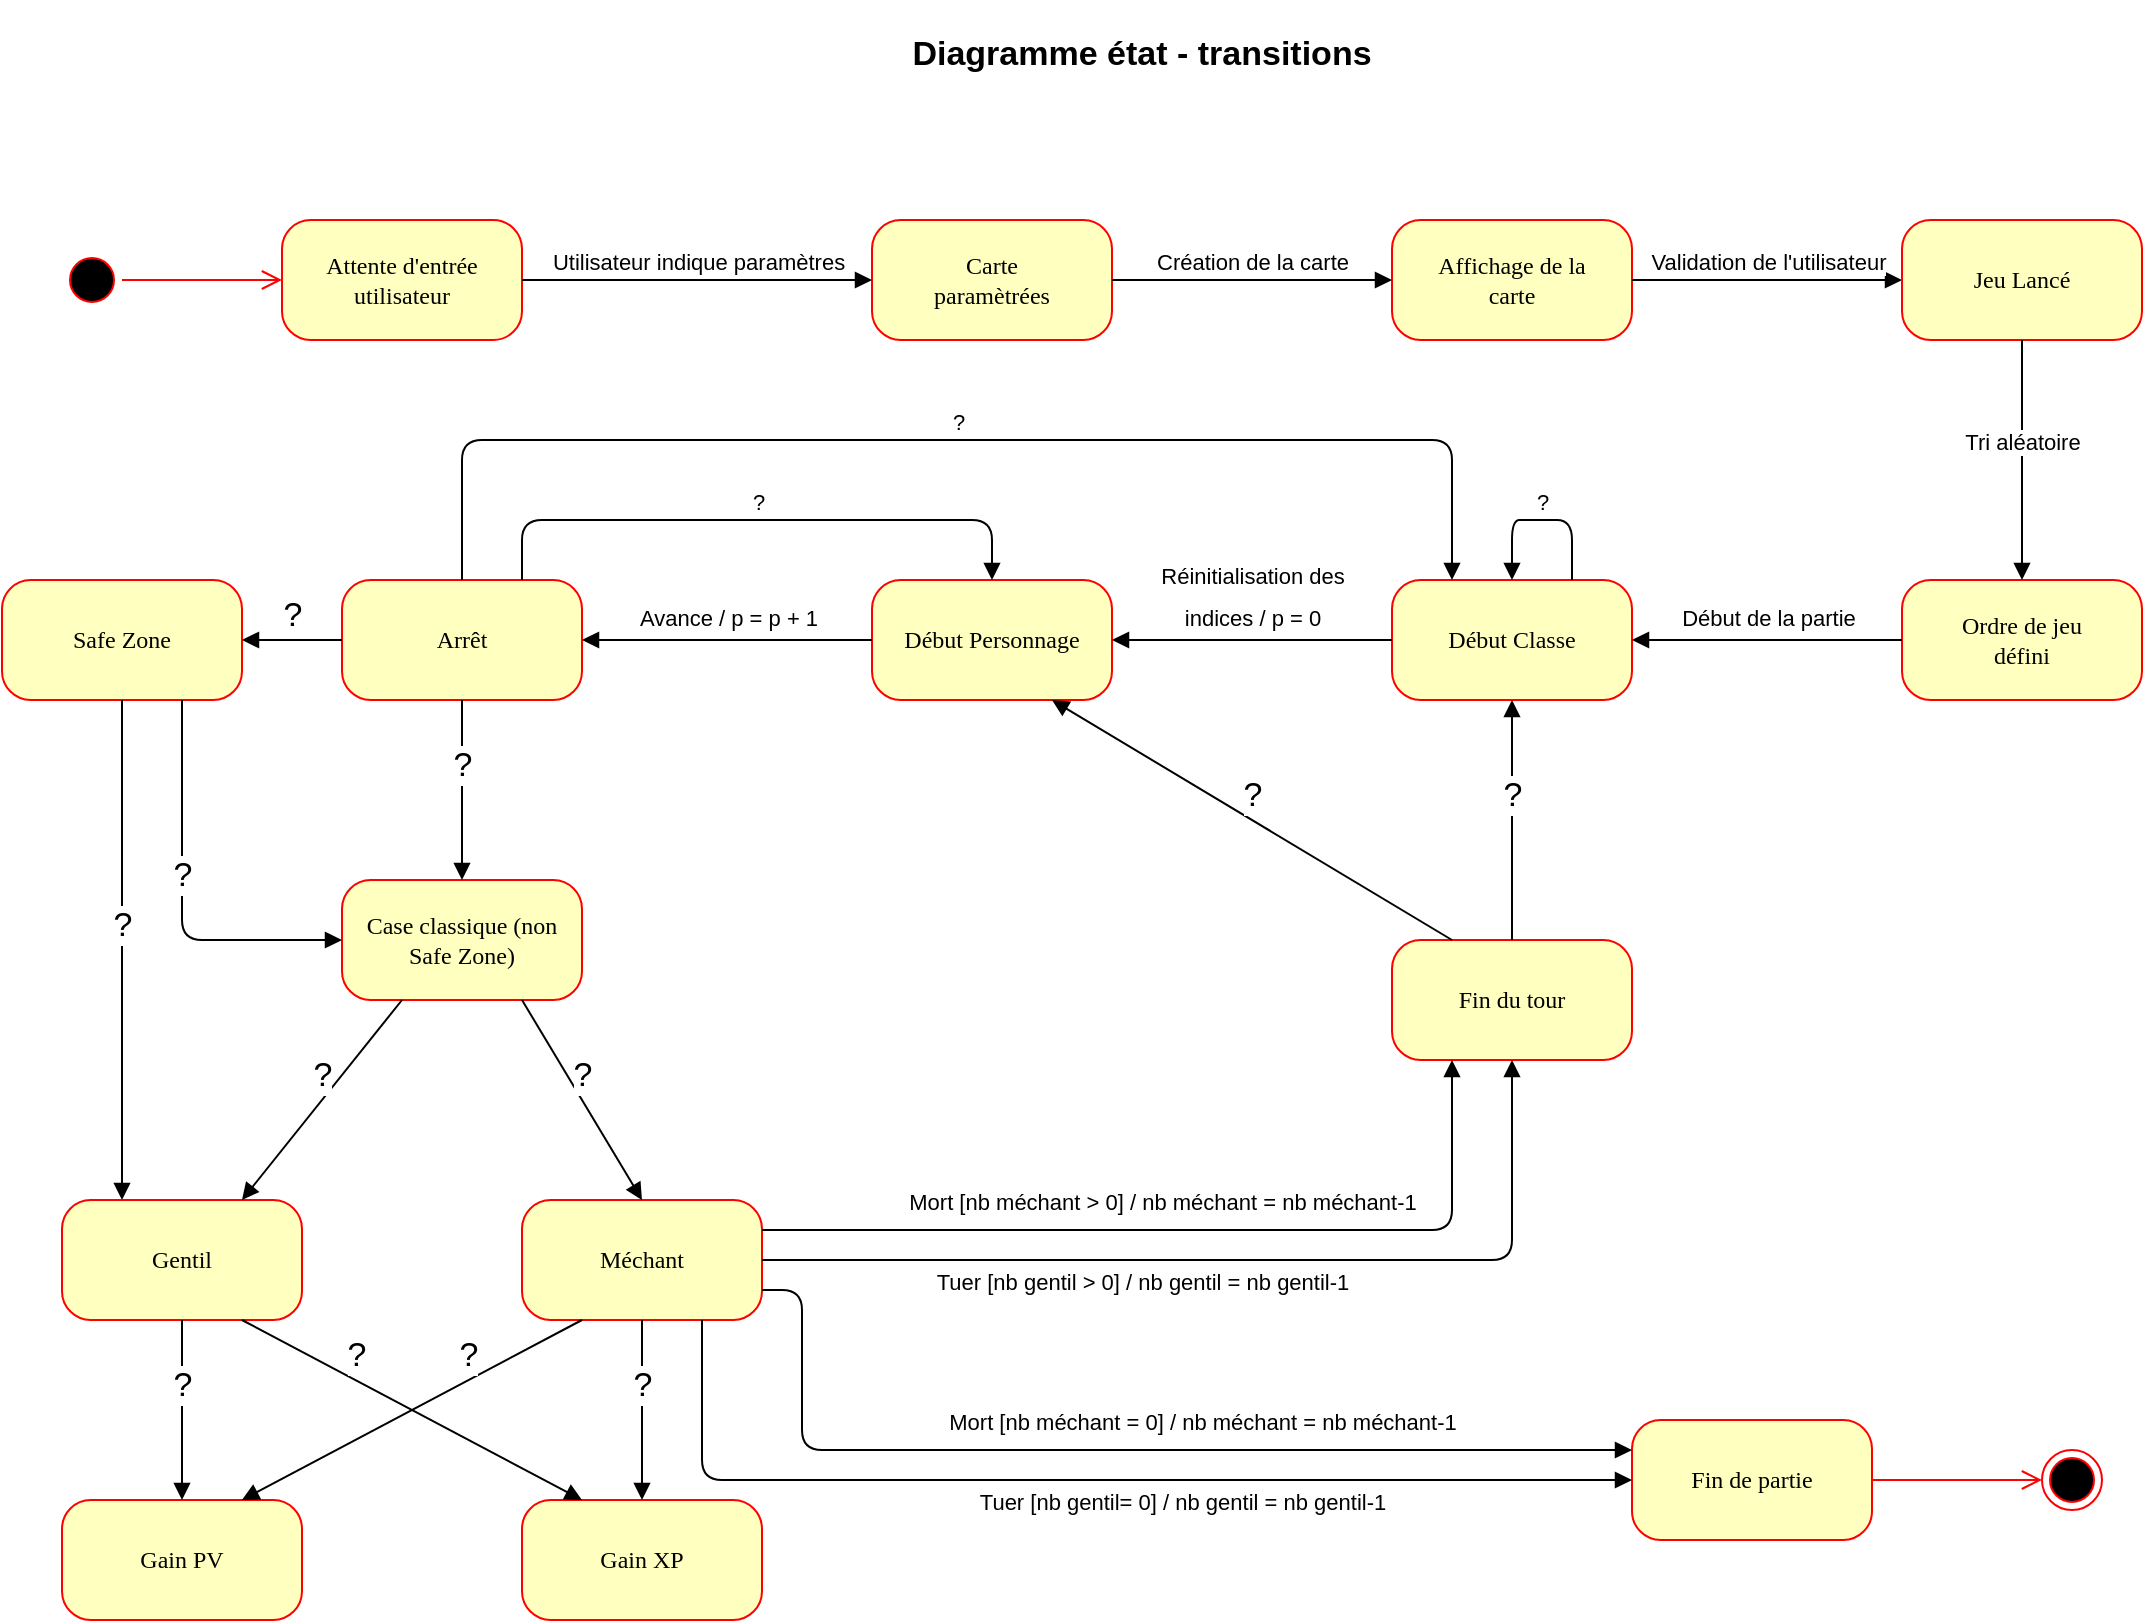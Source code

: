 <mxfile version="12.1.0" type="device" pages="1"><diagram name="Page-1" id="58cdce13-f638-feb5-8d6f-7d28b1aa9fa0"><mxGraphModel dx="1463" dy="721" grid="1" gridSize="10" guides="1" tooltips="1" connect="1" arrows="1" fold="1" page="1" pageScale="1" pageWidth="1100" pageHeight="850" background="#ffffff" math="0" shadow="0"><root><mxCell id="0"/><mxCell id="1" parent="0"/><mxCell id="382b91b5511bd0f7-1" value="" style="ellipse;html=1;shape=startState;fillColor=#000000;strokeColor=#ff0000;rounded=1;shadow=0;comic=0;labelBackgroundColor=none;fontFamily=Verdana;fontSize=12;fontColor=#000000;align=center;direction=south;" parent="1" vertex="1"><mxGeometry x="40" y="145" width="30" height="30" as="geometry"/></mxCell><mxCell id="382b91b5511bd0f7-6" value="Attente d'entrée utilisateur" style="rounded=1;whiteSpace=wrap;html=1;arcSize=24;fillColor=#ffffc0;strokeColor=#ff0000;shadow=0;comic=0;labelBackgroundColor=none;fontFamily=Verdana;fontSize=12;fontColor=#000000;align=center;" parent="1" vertex="1"><mxGeometry x="150" y="130" width="120" height="60" as="geometry"/></mxCell><mxCell id="382b91b5511bd0f7-7" value="&lt;div&gt;Carte &lt;br&gt;&lt;/div&gt;&lt;div&gt;paramètrées&lt;/div&gt;" style="rounded=1;whiteSpace=wrap;html=1;arcSize=24;fillColor=#ffffc0;strokeColor=#ff0000;shadow=0;comic=0;labelBackgroundColor=none;fontFamily=Verdana;fontSize=12;fontColor=#000000;align=center;" parent="1" vertex="1"><mxGeometry x="445" y="130" width="120" height="60" as="geometry"/></mxCell><mxCell id="382b91b5511bd0f7-9" value="&lt;div&gt;Affichage de la&lt;/div&gt;&lt;div&gt;carte&lt;br&gt;&lt;/div&gt;" style="rounded=1;whiteSpace=wrap;html=1;arcSize=24;fillColor=#ffffc0;strokeColor=#ff0000;shadow=0;comic=0;labelBackgroundColor=none;fontFamily=Verdana;fontSize=12;fontColor=#000000;align=center;" parent="1" vertex="1"><mxGeometry x="705" y="130" width="120" height="60" as="geometry"/></mxCell><mxCell id="382b91b5511bd0f7-10" value="Case classique (non Safe Zone)" style="rounded=1;whiteSpace=wrap;html=1;arcSize=24;fillColor=#ffffc0;strokeColor=#ff0000;shadow=0;comic=0;labelBackgroundColor=none;fontFamily=Verdana;fontSize=12;fontColor=#000000;align=center;" parent="1" vertex="1"><mxGeometry x="180" y="460" width="120" height="60" as="geometry"/></mxCell><mxCell id="2a3bc250acf0617d-9" style="edgeStyle=orthogonalEdgeStyle;html=1;labelBackgroundColor=none;endArrow=open;endSize=8;strokeColor=#ff0000;fontFamily=Verdana;fontSize=12;align=left;" parent="1" source="382b91b5511bd0f7-1" target="382b91b5511bd0f7-6" edge="1"><mxGeometry relative="1" as="geometry"/></mxCell><mxCell id="XSdmtjCTGofV4WeXrLUy-1" value="Validation de l'utilisateur" style="html=1;verticalAlign=bottom;endArrow=block;entryX=0;entryY=0.5;entryDx=0;entryDy=0;exitX=1;exitY=0.5;exitDx=0;exitDy=0;" parent="1" source="382b91b5511bd0f7-9" target="XSdmtjCTGofV4WeXrLUy-7" edge="1"><mxGeometry width="80" relative="1" as="geometry"><mxPoint x="850" y="160" as="sourcePoint"/><mxPoint x="930" y="160" as="targetPoint"/></mxGeometry></mxCell><mxCell id="XSdmtjCTGofV4WeXrLUy-2" value="Utilisateur indique paramètres" style="html=1;verticalAlign=bottom;endArrow=block;exitX=1;exitY=0.5;exitDx=0;exitDy=0;entryX=0;entryY=0.5;entryDx=0;entryDy=0;" parent="1" source="382b91b5511bd0f7-6" target="382b91b5511bd0f7-7" edge="1"><mxGeometry width="80" relative="1" as="geometry"><mxPoint x="280" y="160" as="sourcePoint"/><mxPoint x="360" y="160" as="targetPoint"/></mxGeometry></mxCell><mxCell id="XSdmtjCTGofV4WeXrLUy-3" value="&lt;div&gt;Création de la carte&lt;/div&gt;" style="html=1;verticalAlign=bottom;endArrow=block;entryX=0;entryY=0.5;entryDx=0;entryDy=0;exitX=1;exitY=0.5;exitDx=0;exitDy=0;" parent="1" source="382b91b5511bd0f7-7" target="382b91b5511bd0f7-9" edge="1"><mxGeometry width="80" relative="1" as="geometry"><mxPoint x="595" y="160" as="sourcePoint"/><mxPoint x="675" y="160" as="targetPoint"/></mxGeometry></mxCell><mxCell id="XSdmtjCTGofV4WeXrLUy-5" value="Diagramme état - transitions" style="text;align=center;fontStyle=1;verticalAlign=middle;spacingLeft=3;spacingRight=3;strokeColor=none;rotatable=0;points=[[0,0.5],[1,0.5]];portConstraint=eastwest;fontSize=17;" parent="1" vertex="1"><mxGeometry x="445" y="20" width="270" height="50" as="geometry"/></mxCell><mxCell id="XSdmtjCTGofV4WeXrLUy-7" value="Jeu Lancé" style="rounded=1;whiteSpace=wrap;html=1;arcSize=24;fillColor=#ffffc0;strokeColor=#ff0000;shadow=0;comic=0;labelBackgroundColor=none;fontFamily=Verdana;fontSize=12;fontColor=#000000;align=center;" parent="1" vertex="1"><mxGeometry x="960" y="130" width="120" height="60" as="geometry"/></mxCell><mxCell id="XSdmtjCTGofV4WeXrLUy-9" value="&lt;div&gt;Ordre de jeu &lt;br&gt;&lt;/div&gt;&lt;div&gt;défini&lt;/div&gt;" style="rounded=1;whiteSpace=wrap;html=1;arcSize=24;fillColor=#ffffc0;strokeColor=#ff0000;shadow=0;comic=0;labelBackgroundColor=none;fontFamily=Verdana;fontSize=12;fontColor=#000000;align=center;" parent="1" vertex="1"><mxGeometry x="960" y="310" width="120" height="60" as="geometry"/></mxCell><mxCell id="XSdmtjCTGofV4WeXrLUy-10" value="&lt;div style=&quot;font-size: 11px&quot;&gt;Tri aléatoire&lt;/div&gt;" style="html=1;verticalAlign=bottom;endArrow=block;fontSize=17;entryX=0.5;entryY=0;entryDx=0;entryDy=0;exitX=0.5;exitY=1;exitDx=0;exitDy=0;" parent="1" source="XSdmtjCTGofV4WeXrLUy-7" target="XSdmtjCTGofV4WeXrLUy-9" edge="1"><mxGeometry width="80" relative="1" as="geometry"><mxPoint x="1000" y="230" as="sourcePoint"/><mxPoint x="1080" y="230" as="targetPoint"/></mxGeometry></mxCell><mxCell id="XSdmtjCTGofV4WeXrLUy-11" value="Début Classe" style="rounded=1;whiteSpace=wrap;html=1;arcSize=24;fillColor=#ffffc0;strokeColor=#ff0000;shadow=0;comic=0;labelBackgroundColor=none;fontFamily=Verdana;fontSize=12;fontColor=#000000;align=center;" parent="1" vertex="1"><mxGeometry x="705" y="310" width="120" height="60" as="geometry"/></mxCell><mxCell id="XSdmtjCTGofV4WeXrLUy-12" value="&lt;font style=&quot;font-size: 11px&quot;&gt;Début de la partie&lt;/font&gt;" style="html=1;verticalAlign=bottom;endArrow=block;fontSize=17;entryX=1;entryY=0.5;entryDx=0;entryDy=0;exitX=0;exitY=0.5;exitDx=0;exitDy=0;" parent="1" source="XSdmtjCTGofV4WeXrLUy-9" target="XSdmtjCTGofV4WeXrLUy-11" edge="1"><mxGeometry width="80" relative="1" as="geometry"><mxPoint x="860" y="340" as="sourcePoint"/><mxPoint x="940" y="340" as="targetPoint"/></mxGeometry></mxCell><mxCell id="XSdmtjCTGofV4WeXrLUy-14" value="&lt;div&gt;Début Personnage&lt;/div&gt;" style="rounded=1;whiteSpace=wrap;html=1;arcSize=24;fillColor=#ffffc0;strokeColor=#ff0000;shadow=0;comic=0;labelBackgroundColor=none;fontFamily=Verdana;fontSize=12;fontColor=#000000;align=center;" parent="1" vertex="1"><mxGeometry x="445" y="310" width="120" height="60" as="geometry"/></mxCell><mxCell id="XSdmtjCTGofV4WeXrLUy-15" value="&lt;font style=&quot;font-size: 11px&quot;&gt;Réinitialisation des &lt;br&gt;indices / p = 0&lt;/font&gt;" style="html=1;verticalAlign=bottom;endArrow=block;fontSize=17;entryX=1;entryY=0.5;entryDx=0;entryDy=0;exitX=0;exitY=0.5;exitDx=0;exitDy=0;" parent="1" source="XSdmtjCTGofV4WeXrLUy-11" target="XSdmtjCTGofV4WeXrLUy-14" edge="1"><mxGeometry width="80" relative="1" as="geometry"><mxPoint x="590" y="400" as="sourcePoint"/><mxPoint x="670" y="400" as="targetPoint"/></mxGeometry></mxCell><mxCell id="XSdmtjCTGofV4WeXrLUy-16" value="Arrêt" style="rounded=1;whiteSpace=wrap;html=1;arcSize=24;fillColor=#ffffc0;strokeColor=#ff0000;shadow=0;comic=0;labelBackgroundColor=none;fontFamily=Verdana;fontSize=12;fontColor=#000000;align=center;" parent="1" vertex="1"><mxGeometry x="180" y="310" width="120" height="60" as="geometry"/></mxCell><mxCell id="XSdmtjCTGofV4WeXrLUy-17" value="&lt;div&gt;&lt;font style=&quot;font-size: 11px&quot;&gt;Avance / p = p + 1&lt;/font&gt;&lt;/div&gt;" style="html=1;verticalAlign=bottom;endArrow=block;fontSize=17;entryX=1;entryY=0.5;entryDx=0;entryDy=0;exitX=0;exitY=0.5;exitDx=0;exitDy=0;" parent="1" source="XSdmtjCTGofV4WeXrLUy-14" target="XSdmtjCTGofV4WeXrLUy-16" edge="1"><mxGeometry width="80" relative="1" as="geometry"><mxPoint x="320" y="350" as="sourcePoint"/><mxPoint x="400" y="350" as="targetPoint"/></mxGeometry></mxCell><mxCell id="lgbNnTjMmLjhFjJANMQM-1" value="?" style="html=1;verticalAlign=bottom;endArrow=block;exitX=0.5;exitY=0;exitDx=0;exitDy=0;entryX=0.25;entryY=0;entryDx=0;entryDy=0;" edge="1" parent="1" source="XSdmtjCTGofV4WeXrLUy-16" target="XSdmtjCTGofV4WeXrLUy-11"><mxGeometry width="80" relative="1" as="geometry"><mxPoint x="210" y="270" as="sourcePoint"/><mxPoint x="385" y="270" as="targetPoint"/><Array as="points"><mxPoint x="240" y="240"/><mxPoint x="735" y="240"/></Array></mxGeometry></mxCell><mxCell id="lgbNnTjMmLjhFjJANMQM-3" value="?" style="html=1;verticalAlign=bottom;endArrow=block;exitX=0.75;exitY=0;exitDx=0;exitDy=0;entryX=0.5;entryY=0;entryDx=0;entryDy=0;" edge="1" parent="1" source="XSdmtjCTGofV4WeXrLUy-16" target="XSdmtjCTGofV4WeXrLUy-14"><mxGeometry width="80" relative="1" as="geometry"><mxPoint x="290" y="180" as="sourcePoint"/><mxPoint x="465" y="180" as="targetPoint"/><Array as="points"><mxPoint x="270" y="280"/><mxPoint x="505" y="280"/></Array></mxGeometry></mxCell><mxCell id="lgbNnTjMmLjhFjJANMQM-4" value="&lt;div&gt;?&lt;/div&gt;" style="html=1;verticalAlign=bottom;endArrow=block;exitX=0.75;exitY=0;exitDx=0;exitDy=0;entryX=0.5;entryY=0;entryDx=0;entryDy=0;" edge="1" parent="1" source="XSdmtjCTGofV4WeXrLUy-11" target="XSdmtjCTGofV4WeXrLUy-11"><mxGeometry width="80" relative="1" as="geometry"><mxPoint x="780" y="260" as="sourcePoint"/><mxPoint x="955" y="260" as="targetPoint"/><Array as="points"><mxPoint x="795" y="280"/><mxPoint x="780" y="280"/><mxPoint x="765" y="280"/></Array></mxGeometry></mxCell><mxCell id="lgbNnTjMmLjhFjJANMQM-5" value="&lt;div&gt;Safe Zone&lt;/div&gt;" style="rounded=1;whiteSpace=wrap;html=1;arcSize=24;fillColor=#ffffc0;strokeColor=#ff0000;shadow=0;comic=0;labelBackgroundColor=none;fontFamily=Verdana;fontSize=12;fontColor=#000000;align=center;" vertex="1" parent="1"><mxGeometry x="10" y="310" width="120" height="60" as="geometry"/></mxCell><mxCell id="lgbNnTjMmLjhFjJANMQM-7" value="?" style="html=1;verticalAlign=bottom;endArrow=block;fontSize=17;entryX=1;entryY=0.5;entryDx=0;entryDy=0;exitX=0;exitY=0.5;exitDx=0;exitDy=0;" edge="1" parent="1" source="XSdmtjCTGofV4WeXrLUy-16" target="lgbNnTjMmLjhFjJANMQM-5"><mxGeometry width="80" relative="1" as="geometry"><mxPoint x="455" y="350" as="sourcePoint"/><mxPoint x="280" y="350" as="targetPoint"/></mxGeometry></mxCell><mxCell id="lgbNnTjMmLjhFjJANMQM-8" value="&lt;div&gt;?&lt;/div&gt;" style="html=1;verticalAlign=bottom;endArrow=block;fontSize=17;entryX=0.5;entryY=0;entryDx=0;entryDy=0;exitX=0.5;exitY=1;exitDx=0;exitDy=0;" edge="1" parent="1" source="XSdmtjCTGofV4WeXrLUy-16" target="382b91b5511bd0f7-10"><mxGeometry width="80" relative="1" as="geometry"><mxPoint x="455" y="350" as="sourcePoint"/><mxPoint x="280" y="350" as="targetPoint"/></mxGeometry></mxCell><mxCell id="lgbNnTjMmLjhFjJANMQM-10" value="?" style="html=1;verticalAlign=bottom;endArrow=block;fontSize=17;entryX=0;entryY=0.5;entryDx=0;entryDy=0;exitX=0.75;exitY=1;exitDx=0;exitDy=0;" edge="1" parent="1" source="lgbNnTjMmLjhFjJANMQM-5" target="382b91b5511bd0f7-10"><mxGeometry width="80" relative="1" as="geometry"><mxPoint x="-60" y="390" as="sourcePoint"/><mxPoint x="-30" y="350" as="targetPoint"/><Array as="points"><mxPoint x="100" y="490"/></Array></mxGeometry></mxCell><mxCell id="lgbNnTjMmLjhFjJANMQM-11" value="?" style="html=1;verticalAlign=bottom;endArrow=block;fontSize=17;exitX=0.5;exitY=1;exitDx=0;exitDy=0;entryX=0.25;entryY=0;entryDx=0;entryDy=0;" edge="1" parent="1" source="lgbNnTjMmLjhFjJANMQM-5" target="lgbNnTjMmLjhFjJANMQM-13"><mxGeometry width="80" relative="1" as="geometry"><mxPoint x="170" y="360" as="sourcePoint"/><mxPoint x="-100" y="540" as="targetPoint"/></mxGeometry></mxCell><mxCell id="lgbNnTjMmLjhFjJANMQM-12" value="Méchant" style="rounded=1;whiteSpace=wrap;html=1;arcSize=24;fillColor=#ffffc0;strokeColor=#ff0000;shadow=0;comic=0;labelBackgroundColor=none;fontFamily=Verdana;fontSize=12;fontColor=#000000;align=center;" vertex="1" parent="1"><mxGeometry x="270" y="620" width="120" height="60" as="geometry"/></mxCell><mxCell id="lgbNnTjMmLjhFjJANMQM-13" value="Gentil" style="rounded=1;whiteSpace=wrap;html=1;arcSize=24;fillColor=#ffffc0;strokeColor=#ff0000;shadow=0;comic=0;labelBackgroundColor=none;fontFamily=Verdana;fontSize=12;fontColor=#000000;align=center;" vertex="1" parent="1"><mxGeometry x="40" y="620" width="120" height="60" as="geometry"/></mxCell><mxCell id="lgbNnTjMmLjhFjJANMQM-14" value="Gain PV" style="rounded=1;whiteSpace=wrap;html=1;arcSize=24;fillColor=#ffffc0;strokeColor=#ff0000;shadow=0;comic=0;labelBackgroundColor=none;fontFamily=Verdana;fontSize=12;fontColor=#000000;align=center;" vertex="1" parent="1"><mxGeometry x="40" y="770" width="120" height="60" as="geometry"/></mxCell><mxCell id="lgbNnTjMmLjhFjJANMQM-15" value="Gain XP" style="rounded=1;whiteSpace=wrap;html=1;arcSize=24;fillColor=#ffffc0;strokeColor=#ff0000;shadow=0;comic=0;labelBackgroundColor=none;fontFamily=Verdana;fontSize=12;fontColor=#000000;align=center;" vertex="1" parent="1"><mxGeometry x="270" y="770" width="120" height="60" as="geometry"/></mxCell><mxCell id="lgbNnTjMmLjhFjJANMQM-19" value="Fin du tour" style="rounded=1;whiteSpace=wrap;html=1;arcSize=24;fillColor=#ffffc0;strokeColor=#ff0000;shadow=0;comic=0;labelBackgroundColor=none;fontFamily=Verdana;fontSize=12;fontColor=#000000;align=center;" vertex="1" parent="1"><mxGeometry x="705" y="490" width="120" height="60" as="geometry"/></mxCell><mxCell id="lgbNnTjMmLjhFjJANMQM-20" value="Fin de partie" style="rounded=1;whiteSpace=wrap;html=1;arcSize=24;fillColor=#ffffc0;strokeColor=#ff0000;shadow=0;comic=0;labelBackgroundColor=none;fontFamily=Verdana;fontSize=12;fontColor=#000000;align=center;" vertex="1" parent="1"><mxGeometry x="825" y="730" width="120" height="60" as="geometry"/></mxCell><mxCell id="lgbNnTjMmLjhFjJANMQM-21" value="?" style="html=1;verticalAlign=bottom;endArrow=block;fontSize=17;entryX=0.75;entryY=0;entryDx=0;entryDy=0;exitX=0.25;exitY=1;exitDx=0;exitDy=0;" edge="1" parent="1" source="382b91b5511bd0f7-10" target="lgbNnTjMmLjhFjJANMQM-13"><mxGeometry width="80" relative="1" as="geometry"><mxPoint x="-60" y="380" as="sourcePoint"/><mxPoint x="160" y="500" as="targetPoint"/></mxGeometry></mxCell><mxCell id="lgbNnTjMmLjhFjJANMQM-22" value="?" style="html=1;verticalAlign=bottom;endArrow=block;fontSize=17;entryX=0.5;entryY=0;entryDx=0;entryDy=0;exitX=0.75;exitY=1;exitDx=0;exitDy=0;" edge="1" parent="1" source="382b91b5511bd0f7-10" target="lgbNnTjMmLjhFjJANMQM-12"><mxGeometry width="80" relative="1" as="geometry"><mxPoint x="-50" y="390" as="sourcePoint"/><mxPoint x="170" y="510" as="targetPoint"/></mxGeometry></mxCell><mxCell id="lgbNnTjMmLjhFjJANMQM-23" value="?" style="html=1;verticalAlign=bottom;endArrow=block;fontSize=17;entryX=0.75;entryY=1;entryDx=0;entryDy=0;exitX=0.25;exitY=0;exitDx=0;exitDy=0;" edge="1" parent="1" source="lgbNnTjMmLjhFjJANMQM-19" target="XSdmtjCTGofV4WeXrLUy-14"><mxGeometry width="80" relative="1" as="geometry"><mxPoint x="-40" y="400" as="sourcePoint"/><mxPoint x="180" y="520" as="targetPoint"/></mxGeometry></mxCell><mxCell id="lgbNnTjMmLjhFjJANMQM-24" value="?" style="html=1;verticalAlign=bottom;endArrow=block;fontSize=17;entryX=0.5;entryY=1;entryDx=0;entryDy=0;exitX=0.5;exitY=0;exitDx=0;exitDy=0;" edge="1" parent="1" source="lgbNnTjMmLjhFjJANMQM-19" target="XSdmtjCTGofV4WeXrLUy-11"><mxGeometry width="80" relative="1" as="geometry"><mxPoint x="-30" y="410" as="sourcePoint"/><mxPoint x="190" y="530" as="targetPoint"/></mxGeometry></mxCell><mxCell id="lgbNnTjMmLjhFjJANMQM-26" value="&lt;div style=&quot;font-size: 11px&quot;&gt;Mort [nb méchant &amp;gt; 0] / nb méchant = nb méchant-1&lt;/div&gt;" style="html=1;verticalAlign=bottom;endArrow=block;fontSize=17;entryX=0.25;entryY=1;entryDx=0;entryDy=0;exitX=1;exitY=0.25;exitDx=0;exitDy=0;" edge="1" parent="1" source="lgbNnTjMmLjhFjJANMQM-12" target="lgbNnTjMmLjhFjJANMQM-19"><mxGeometry x="-0.07" y="5" width="80" relative="1" as="geometry"><mxPoint x="640" y="650" as="sourcePoint"/><mxPoint x="210" y="550" as="targetPoint"/><Array as="points"><mxPoint x="735" y="635"/></Array><mxPoint as="offset"/></mxGeometry></mxCell><mxCell id="lgbNnTjMmLjhFjJANMQM-28" value="?" style="html=1;verticalAlign=bottom;endArrow=block;fontSize=17;entryX=0.5;entryY=0;entryDx=0;entryDy=0;exitX=0.5;exitY=1;exitDx=0;exitDy=0;" edge="1" parent="1" source="lgbNnTjMmLjhFjJANMQM-13" target="lgbNnTjMmLjhFjJANMQM-14"><mxGeometry width="80" relative="1" as="geometry"><mxPoint x="10" y="450" as="sourcePoint"/><mxPoint x="230" y="570" as="targetPoint"/></mxGeometry></mxCell><mxCell id="lgbNnTjMmLjhFjJANMQM-29" value="?" style="html=1;verticalAlign=bottom;endArrow=block;fontSize=17;entryX=0.25;entryY=0;entryDx=0;entryDy=0;exitX=0.75;exitY=1;exitDx=0;exitDy=0;" edge="1" parent="1" source="lgbNnTjMmLjhFjJANMQM-13" target="lgbNnTjMmLjhFjJANMQM-15"><mxGeometry x="-0.333" width="80" relative="1" as="geometry"><mxPoint x="20" y="460" as="sourcePoint"/><mxPoint x="240" y="580" as="targetPoint"/><mxPoint as="offset"/></mxGeometry></mxCell><mxCell id="lgbNnTjMmLjhFjJANMQM-30" value="?" style="html=1;verticalAlign=bottom;endArrow=block;fontSize=17;entryX=0.75;entryY=0;entryDx=0;entryDy=0;exitX=0.25;exitY=1;exitDx=0;exitDy=0;" edge="1" parent="1" source="lgbNnTjMmLjhFjJANMQM-12" target="lgbNnTjMmLjhFjJANMQM-14"><mxGeometry x="-0.333" width="80" relative="1" as="geometry"><mxPoint x="30" y="470" as="sourcePoint"/><mxPoint x="250" y="590" as="targetPoint"/><mxPoint as="offset"/></mxGeometry></mxCell><mxCell id="lgbNnTjMmLjhFjJANMQM-31" value="?" style="html=1;verticalAlign=bottom;endArrow=block;fontSize=17;entryX=0.5;entryY=0;entryDx=0;entryDy=0;exitX=0.5;exitY=1;exitDx=0;exitDy=0;" edge="1" parent="1" source="lgbNnTjMmLjhFjJANMQM-12" target="lgbNnTjMmLjhFjJANMQM-15"><mxGeometry width="80" relative="1" as="geometry"><mxPoint x="40" y="480" as="sourcePoint"/><mxPoint x="260" y="600" as="targetPoint"/></mxGeometry></mxCell><mxCell id="lgbNnTjMmLjhFjJANMQM-32" value="&lt;div style=&quot;font-size: 11px&quot;&gt;Tuer [nb gentil &amp;gt; 0] / nb gentil = nb gentil-1&lt;/div&gt;" style="html=1;verticalAlign=bottom;endArrow=block;fontSize=17;exitX=1;exitY=0.5;exitDx=0;exitDy=0;entryX=0.5;entryY=1;entryDx=0;entryDy=0;" edge="1" parent="1" source="lgbNnTjMmLjhFjJANMQM-12" target="lgbNnTjMmLjhFjJANMQM-19"><mxGeometry x="-0.2" y="-20" width="80" relative="1" as="geometry"><mxPoint x="50" y="490" as="sourcePoint"/><mxPoint x="640" y="650" as="targetPoint"/><Array as="points"><mxPoint x="765" y="650"/></Array><mxPoint as="offset"/></mxGeometry></mxCell><mxCell id="lgbNnTjMmLjhFjJANMQM-33" value="&lt;div style=&quot;font-size: 11px&quot;&gt;Tuer [nb gentil= 0] / nb gentil = nb gentil-1&lt;/div&gt;" style="html=1;verticalAlign=bottom;endArrow=block;fontSize=17;entryX=0;entryY=0.5;entryDx=0;entryDy=0;exitX=0.75;exitY=1;exitDx=0;exitDy=0;" edge="1" parent="1" source="lgbNnTjMmLjhFjJANMQM-12" target="lgbNnTjMmLjhFjJANMQM-20"><mxGeometry x="0.174" y="-20" width="80" relative="1" as="geometry"><mxPoint x="60" y="500" as="sourcePoint"/><mxPoint x="280" y="620" as="targetPoint"/><Array as="points"><mxPoint x="360" y="760"/></Array><mxPoint as="offset"/></mxGeometry></mxCell><mxCell id="lgbNnTjMmLjhFjJANMQM-36" value="&lt;div style=&quot;font-size: 11px&quot;&gt;Mort [nb méchant = 0] / nb méchant = nb méchant-1&lt;/div&gt;" style="html=1;verticalAlign=bottom;endArrow=block;fontSize=17;entryX=0;entryY=0.25;entryDx=0;entryDy=0;exitX=1;exitY=0.75;exitDx=0;exitDy=0;" edge="1" parent="1" source="lgbNnTjMmLjhFjJANMQM-12" target="lgbNnTjMmLjhFjJANMQM-20"><mxGeometry x="0.165" y="5" width="80" relative="1" as="geometry"><mxPoint x="400" y="645" as="sourcePoint"/><mxPoint x="620" y="570" as="targetPoint"/><Array as="points"><mxPoint x="410" y="665"/><mxPoint x="410" y="745"/></Array><mxPoint as="offset"/></mxGeometry></mxCell><mxCell id="lgbNnTjMmLjhFjJANMQM-39" value="" style="ellipse;html=1;shape=endState;fillColor=#000000;strokeColor=#ff0000;" vertex="1" parent="1"><mxGeometry x="1030" y="745" width="30" height="30" as="geometry"/></mxCell><mxCell id="lgbNnTjMmLjhFjJANMQM-42" value="" style="edgeStyle=orthogonalEdgeStyle;html=1;verticalAlign=bottom;endArrow=open;endSize=8;strokeColor=#ff0000;entryX=0;entryY=0.5;entryDx=0;entryDy=0;exitX=1;exitY=0.5;exitDx=0;exitDy=0;" edge="1" source="lgbNnTjMmLjhFjJANMQM-20" parent="1" target="lgbNnTjMmLjhFjJANMQM-39"><mxGeometry relative="1" as="geometry"><mxPoint x="900" y="650" as="targetPoint"/></mxGeometry></mxCell></root></mxGraphModel></diagram></mxfile>